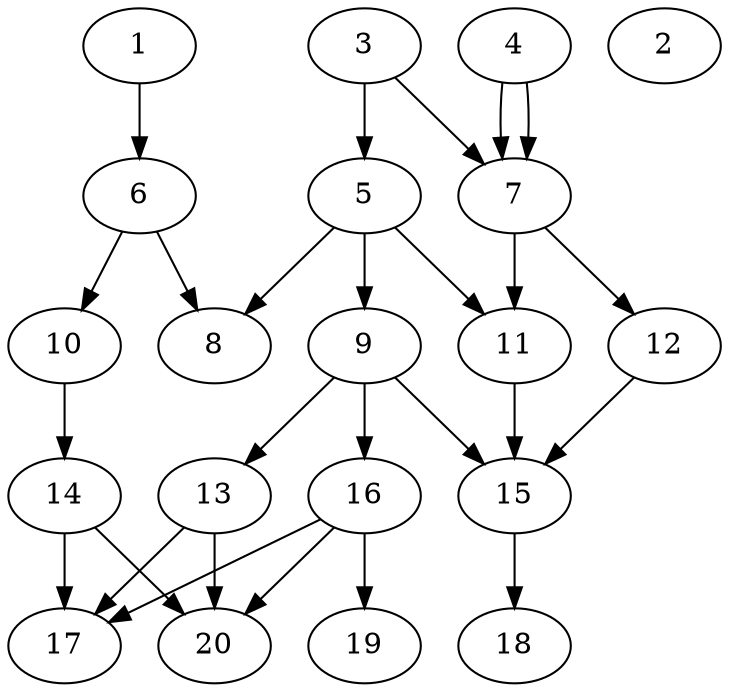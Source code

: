 // DAG automatically generated by daggen at Thu Oct  3 13:58:43 2019
// ./daggen --dot -n 20 --ccr 0.3 --fat 0.5 --regular 0.5 --density 0.6 --mindata 5242880 --maxdata 52428800 
digraph G {
  1 [size="124480853", alpha="0.01", expect_size="37344256"] 
  1 -> 6 [size ="37344256"]
  2 [size="83049813", alpha="0.18", expect_size="24914944"] 
  3 [size="49319253", alpha="0.02", expect_size="14795776"] 
  3 -> 5 [size ="14795776"]
  3 -> 7 [size ="14795776"]
  4 [size="76376747", alpha="0.12", expect_size="22913024"] 
  4 -> 7 [size ="22913024"]
  4 -> 7 [size ="22913024"]
  5 [size="163959467", alpha="0.12", expect_size="49187840"] 
  5 -> 8 [size ="49187840"]
  5 -> 9 [size ="49187840"]
  5 -> 11 [size ="49187840"]
  6 [size="37632000", alpha="0.16", expect_size="11289600"] 
  6 -> 8 [size ="11289600"]
  6 -> 10 [size ="11289600"]
  7 [size="87053653", alpha="0.15", expect_size="26116096"] 
  7 -> 11 [size ="26116096"]
  7 -> 12 [size ="26116096"]
  8 [size="162423467", alpha="0.12", expect_size="48727040"] 
  9 [size="70454613", alpha="0.03", expect_size="21136384"] 
  9 -> 13 [size ="21136384"]
  9 -> 15 [size ="21136384"]
  9 -> 16 [size ="21136384"]
  10 [size="141581653", alpha="0.15", expect_size="42474496"] 
  10 -> 14 [size ="42474496"]
  11 [size="99857067", alpha="0.15", expect_size="29957120"] 
  11 -> 15 [size ="29957120"]
  12 [size="111400960", alpha="0.10", expect_size="33420288"] 
  12 -> 15 [size ="33420288"]
  13 [size="92453547", alpha="0.18", expect_size="27736064"] 
  13 -> 17 [size ="27736064"]
  13 -> 20 [size ="27736064"]
  14 [size="107427840", alpha="0.01", expect_size="32228352"] 
  14 -> 17 [size ="32228352"]
  14 -> 20 [size ="32228352"]
  15 [size="43625813", alpha="0.11", expect_size="13087744"] 
  15 -> 18 [size ="13087744"]
  16 [size="134734507", alpha="0.12", expect_size="40420352"] 
  16 -> 17 [size ="40420352"]
  16 -> 19 [size ="40420352"]
  16 -> 20 [size ="40420352"]
  17 [size="99925333", alpha="0.10", expect_size="29977600"] 
  18 [size="59668480", alpha="0.05", expect_size="17900544"] 
  19 [size="150213973", alpha="0.11", expect_size="45064192"] 
  20 [size="173533867", alpha="0.16", expect_size="52060160"] 
}
